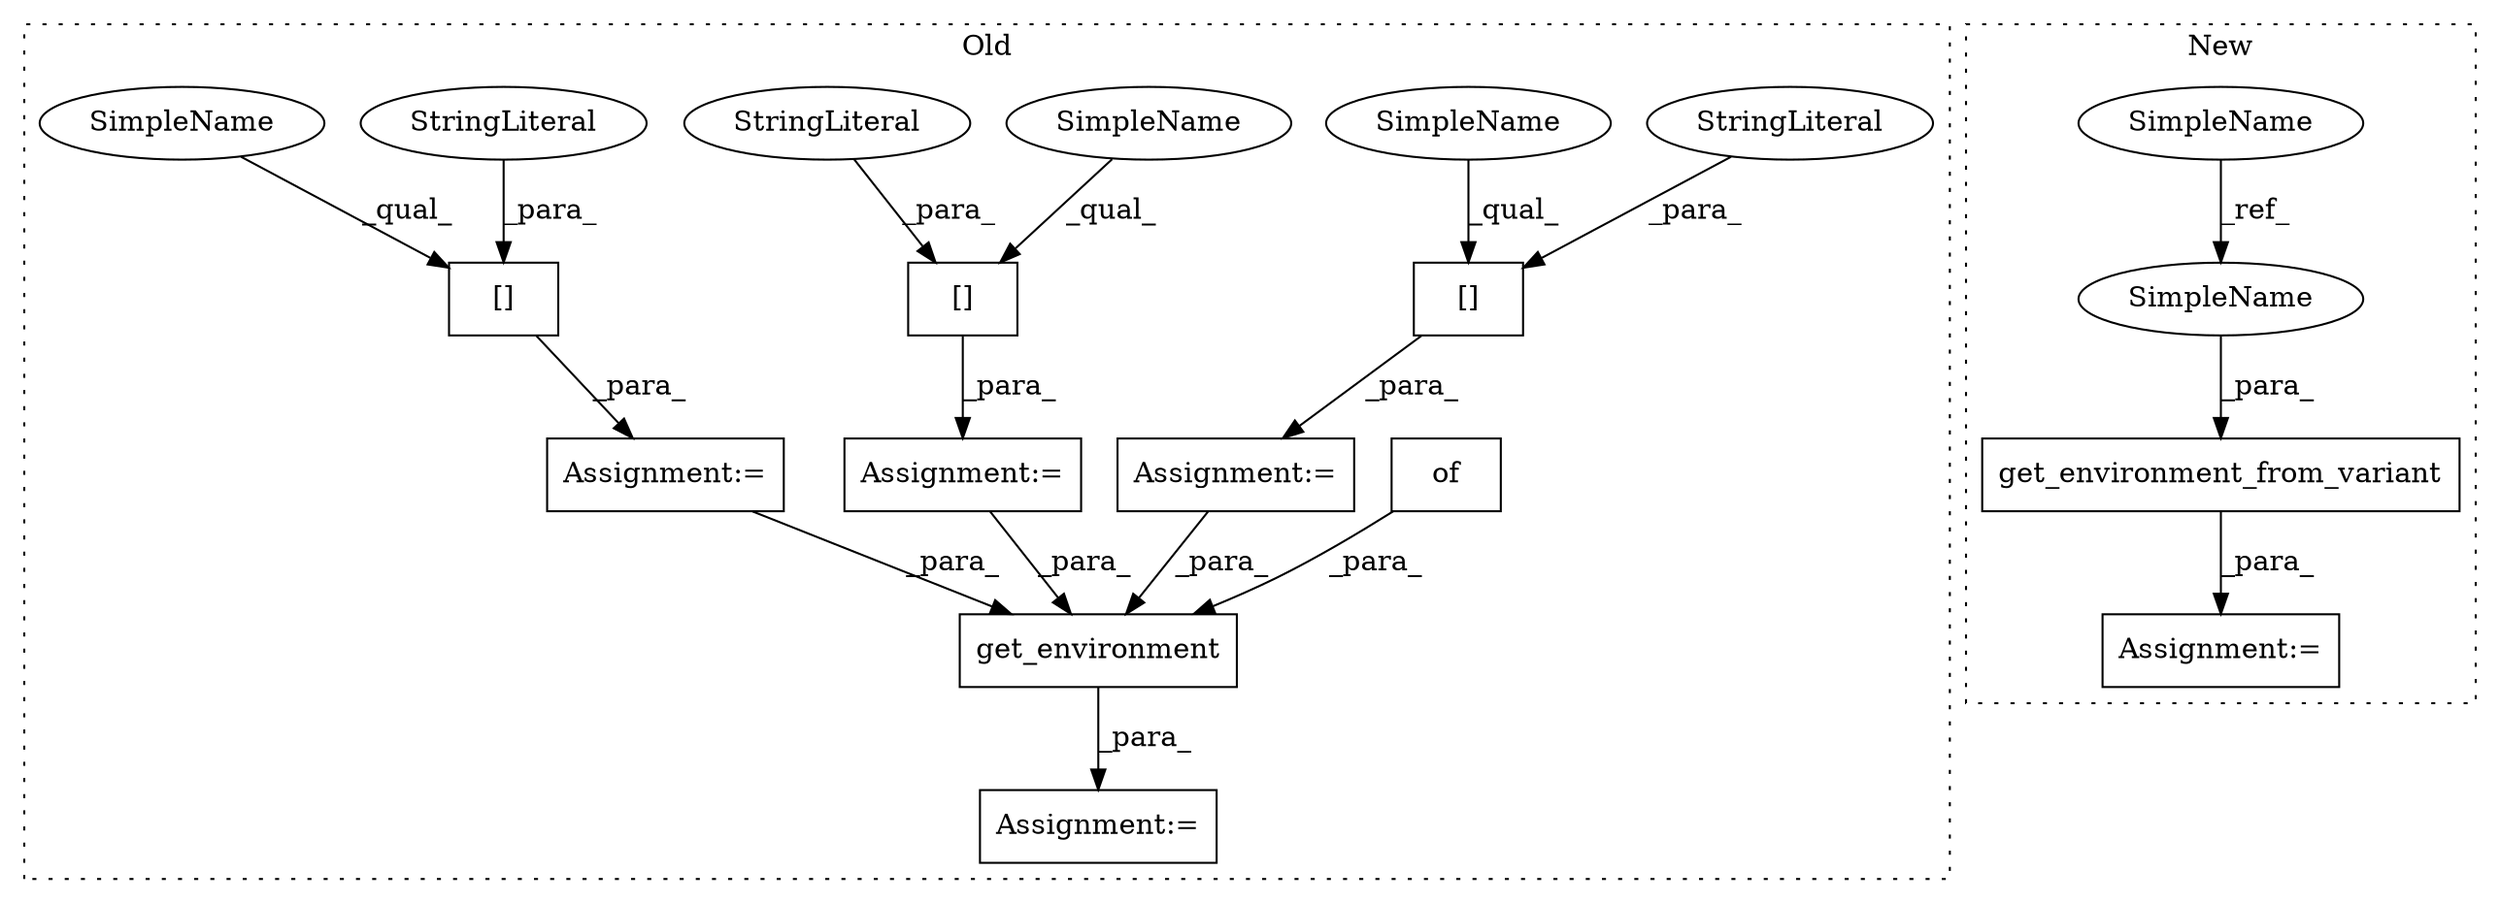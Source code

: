 digraph G {
subgraph cluster0 {
1 [label="[]" a="2" s="2245,2263" l="8,1" shape="box"];
4 [label="[]" a="2" s="2303,2319" l="8,1" shape="box"];
5 [label="Assignment:=" a="7" s="2302" l="1" shape="box"];
6 [label="StringLiteral" a="45" s="2311" l="8" shape="ellipse"];
8 [label="StringLiteral" a="45" s="2253" l="10" shape="ellipse"];
9 [label="Assignment:=" a="7" s="2244" l="1" shape="box"];
10 [label="Assignment:=" a="7" s="2329" l="1" shape="box"];
11 [label="get_environment" a="32" s="2330,2375" l="16,1" shape="box"];
12 [label="[]" a="2" s="2275,2289" l="8,1" shape="box"];
13 [label="StringLiteral" a="45" s="2283" l="6" shape="ellipse"];
14 [label="Assignment:=" a="7" s="2274" l="1" shape="box"];
15 [label="of" a="32" s="2371" l="4" shape="box"];
17 [label="SimpleName" a="42" s="2303" l="7" shape="ellipse"];
18 [label="SimpleName" a="42" s="2245" l="7" shape="ellipse"];
19 [label="SimpleName" a="42" s="2275" l="7" shape="ellipse"];
label = "Old";
style="dotted";
}
subgraph cluster1 {
2 [label="get_environment_from_variant" a="32" s="1948,1984" l="29,1" shape="box"];
3 [label="SimpleName" a="42" s="1739" l="7" shape="ellipse"];
7 [label="Assignment:=" a="7" s="1947" l="1" shape="box"];
16 [label="SimpleName" a="42" s="1977" l="7" shape="ellipse"];
label = "New";
style="dotted";
}
1 -> 9 [label="_para_"];
2 -> 7 [label="_para_"];
3 -> 16 [label="_ref_"];
4 -> 5 [label="_para_"];
5 -> 11 [label="_para_"];
6 -> 4 [label="_para_"];
8 -> 1 [label="_para_"];
9 -> 11 [label="_para_"];
11 -> 10 [label="_para_"];
12 -> 14 [label="_para_"];
13 -> 12 [label="_para_"];
14 -> 11 [label="_para_"];
15 -> 11 [label="_para_"];
16 -> 2 [label="_para_"];
17 -> 4 [label="_qual_"];
18 -> 1 [label="_qual_"];
19 -> 12 [label="_qual_"];
}